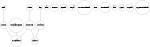 digraph {
    graph [bb="0,0,1765.7,542.56";overlap=false;size="1!";splines=spline]
    node [height=0.5;label="\N";shape=circle]
    edge [arrowsize=0]
    Additive [height=1.1735;pos="409.6,62.394";width=1.1735]
    Basis [height=0.84854;pos="548.6,456.77";width=0.84854]
    Direction [height=1.2457;pos="641.6,456.77";width=1.2457]
    Distributive [height=1.4985;pos="347.6,247.88";width=1.4985]
    Distributive -> Additive [pos="e,396.28,102.8 364.7,196.26 374.63,166.88 386.95,130.42 396.17,103.13"]
    Multiplicative [height=1.7332;pos="188.6,62.394";width=1.7332]
    Distributive -> Multiplicative [pos="e,233.5,106.22 317.39,203.02 307.37,189.18 295.88,174.05 284.6,160.79 268.87,142.31 250.41,123.06 233.89,106.61"]
    Divisive [height=1.1555;pos="41.596,247.88";width=1.1555]
    Divisive -> Multiplicative [pos="e,142.71,105.42 60.58,210.44 69.475,194.61 80.721,176.2 92.596,160.79 107.41,141.57 125.69,122.17 142.31,105.81"]
    ExpField [height=1.2277;pos="748.6,456.77";width=1.2277]
    Field [height=0.81243;pos="41.596,456.77";width=0.81243]
    Field -> Divisive [pos="e,41.596,289.68 41.596,427.43 41.596,391.94 41.596,330.84 41.596,290.15"]
    Integral [height=1.0832;pos="849.6,456.77";width=1.0832]
    LowerBoundedField [height=2.3830999999999998;pos="992.6,456.77";width=2.3830999999999998]
    Module [height=1.0832;pos="347.6,456.77";width=1.0832]
    Module -> Distributive [pos="e,347.6,301.92 347.6,417.34 347.6,384.98 347.6,338.35 347.6,302.34"]
    MultiplicativeAction [height=2.4192;pos="188.6,247.88";width=2.4192]
    MultiplicativeAction -> Multiplicative [pos="e,188.6,124.92 188.6,160.78 188.6,148.77 188.6,136.63 188.6,125.19"]
    Norm [height=0.88464;pos="1128.6,456.77";width=0.88464]
    QuotientField [height=1.6971;pos="1239.6,456.77";width=1.6971]
    Ratio [height=0.84854;pos="1349.6,456.77";width=0.84854]
    Ring [height=0.79437;pos="471.6,456.77";width=0.79437]
    Subtractive [height=1.4443;pos="471.6,247.88";width=1.4443]
    Ring -> Subtractive [pos="e,471.6,300.14 471.6,427.86 471.6,395.34 471.6,340.92 471.6,300.61"]
    Signed [height=0.99297;pos="1433.6,456.77";width=0.99297]
    Subtractive -> Additive [pos="e,422.89,102.73 455.14,198.19 445.1,168.47 432.43,130.96 423,103.06"]
    TrigField [height=1.2457;pos="1532.6,456.77";width=1.2457]
    UpperBoundedField [height=2.3651;pos="1680.6,456.77";width=2.3651]
    }